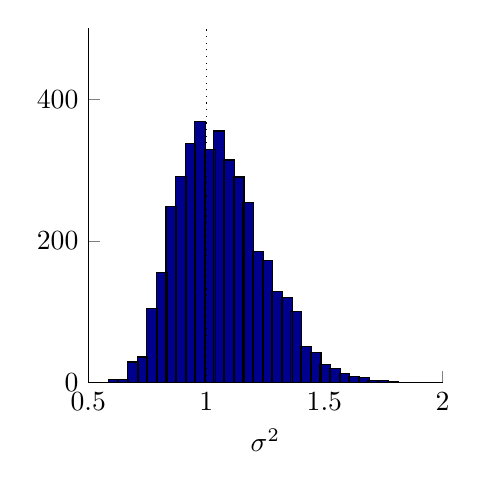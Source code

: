 % This file was created by matlab2tikz v0.4.4 running on MATLAB 8.3.
% Copyright (c) 2008--2013, Nico Schlömer <nico.schloemer@gmail.com>
% All rights reserved.
% 
% The latest updates can be retrieved from
%   http://www.mathworks.com/matlabcentral/fileexchange/22022-matlab2tikz
% where you can also make suggestions and rate matlab2tikz.
% 
%
% defining custom colors
\definecolor{mycolor1}{rgb}{0,0,0.562}%
%
\begin{tikzpicture}

\begin{axis}[%
width=4.5cm,
height=4.5cm,
area legend,
scale only axis,
xmin=0.5,
xmax=2,
xlabel={$\sigma^2$},
ymin=0,
ymax=500,
axis x line*=bottom,
axis y line*=left
]
\addplot[ybar,bar width=0.136cm,draw=black,fill=mycolor1] plot coordinates{(0.607,4)
(0.648,4)
(0.689,29)
(0.73,36)
(0.77,105)
(0.811,155)
(0.852,249)
(0.893,291)
(0.933,337)
(0.974,369)
(1.015,329)
(1.055,355)
(1.096,314)
(1.137,290)
(1.178,254)
(1.218,185)
(1.259,172)
(1.3,128)
(1.341,120)
(1.381,100)
(1.422,51)
(1.463,42)
(1.504,25)
(1.544,20)
(1.585,13)
(1.626,9)
(1.667,7)
(1.707,3)
(1.748,3)
(1.789,1)};

\addplot [
color=black,
solid,
forget plot
]
table[row sep=crcr]{
0.5 0\\
2 0\\
};
\addplot [
color=black,
dotted,
forget plot
]
table[row sep=crcr]{
1 0\\
1 500\\
};
\end{axis}
\end{tikzpicture}%
